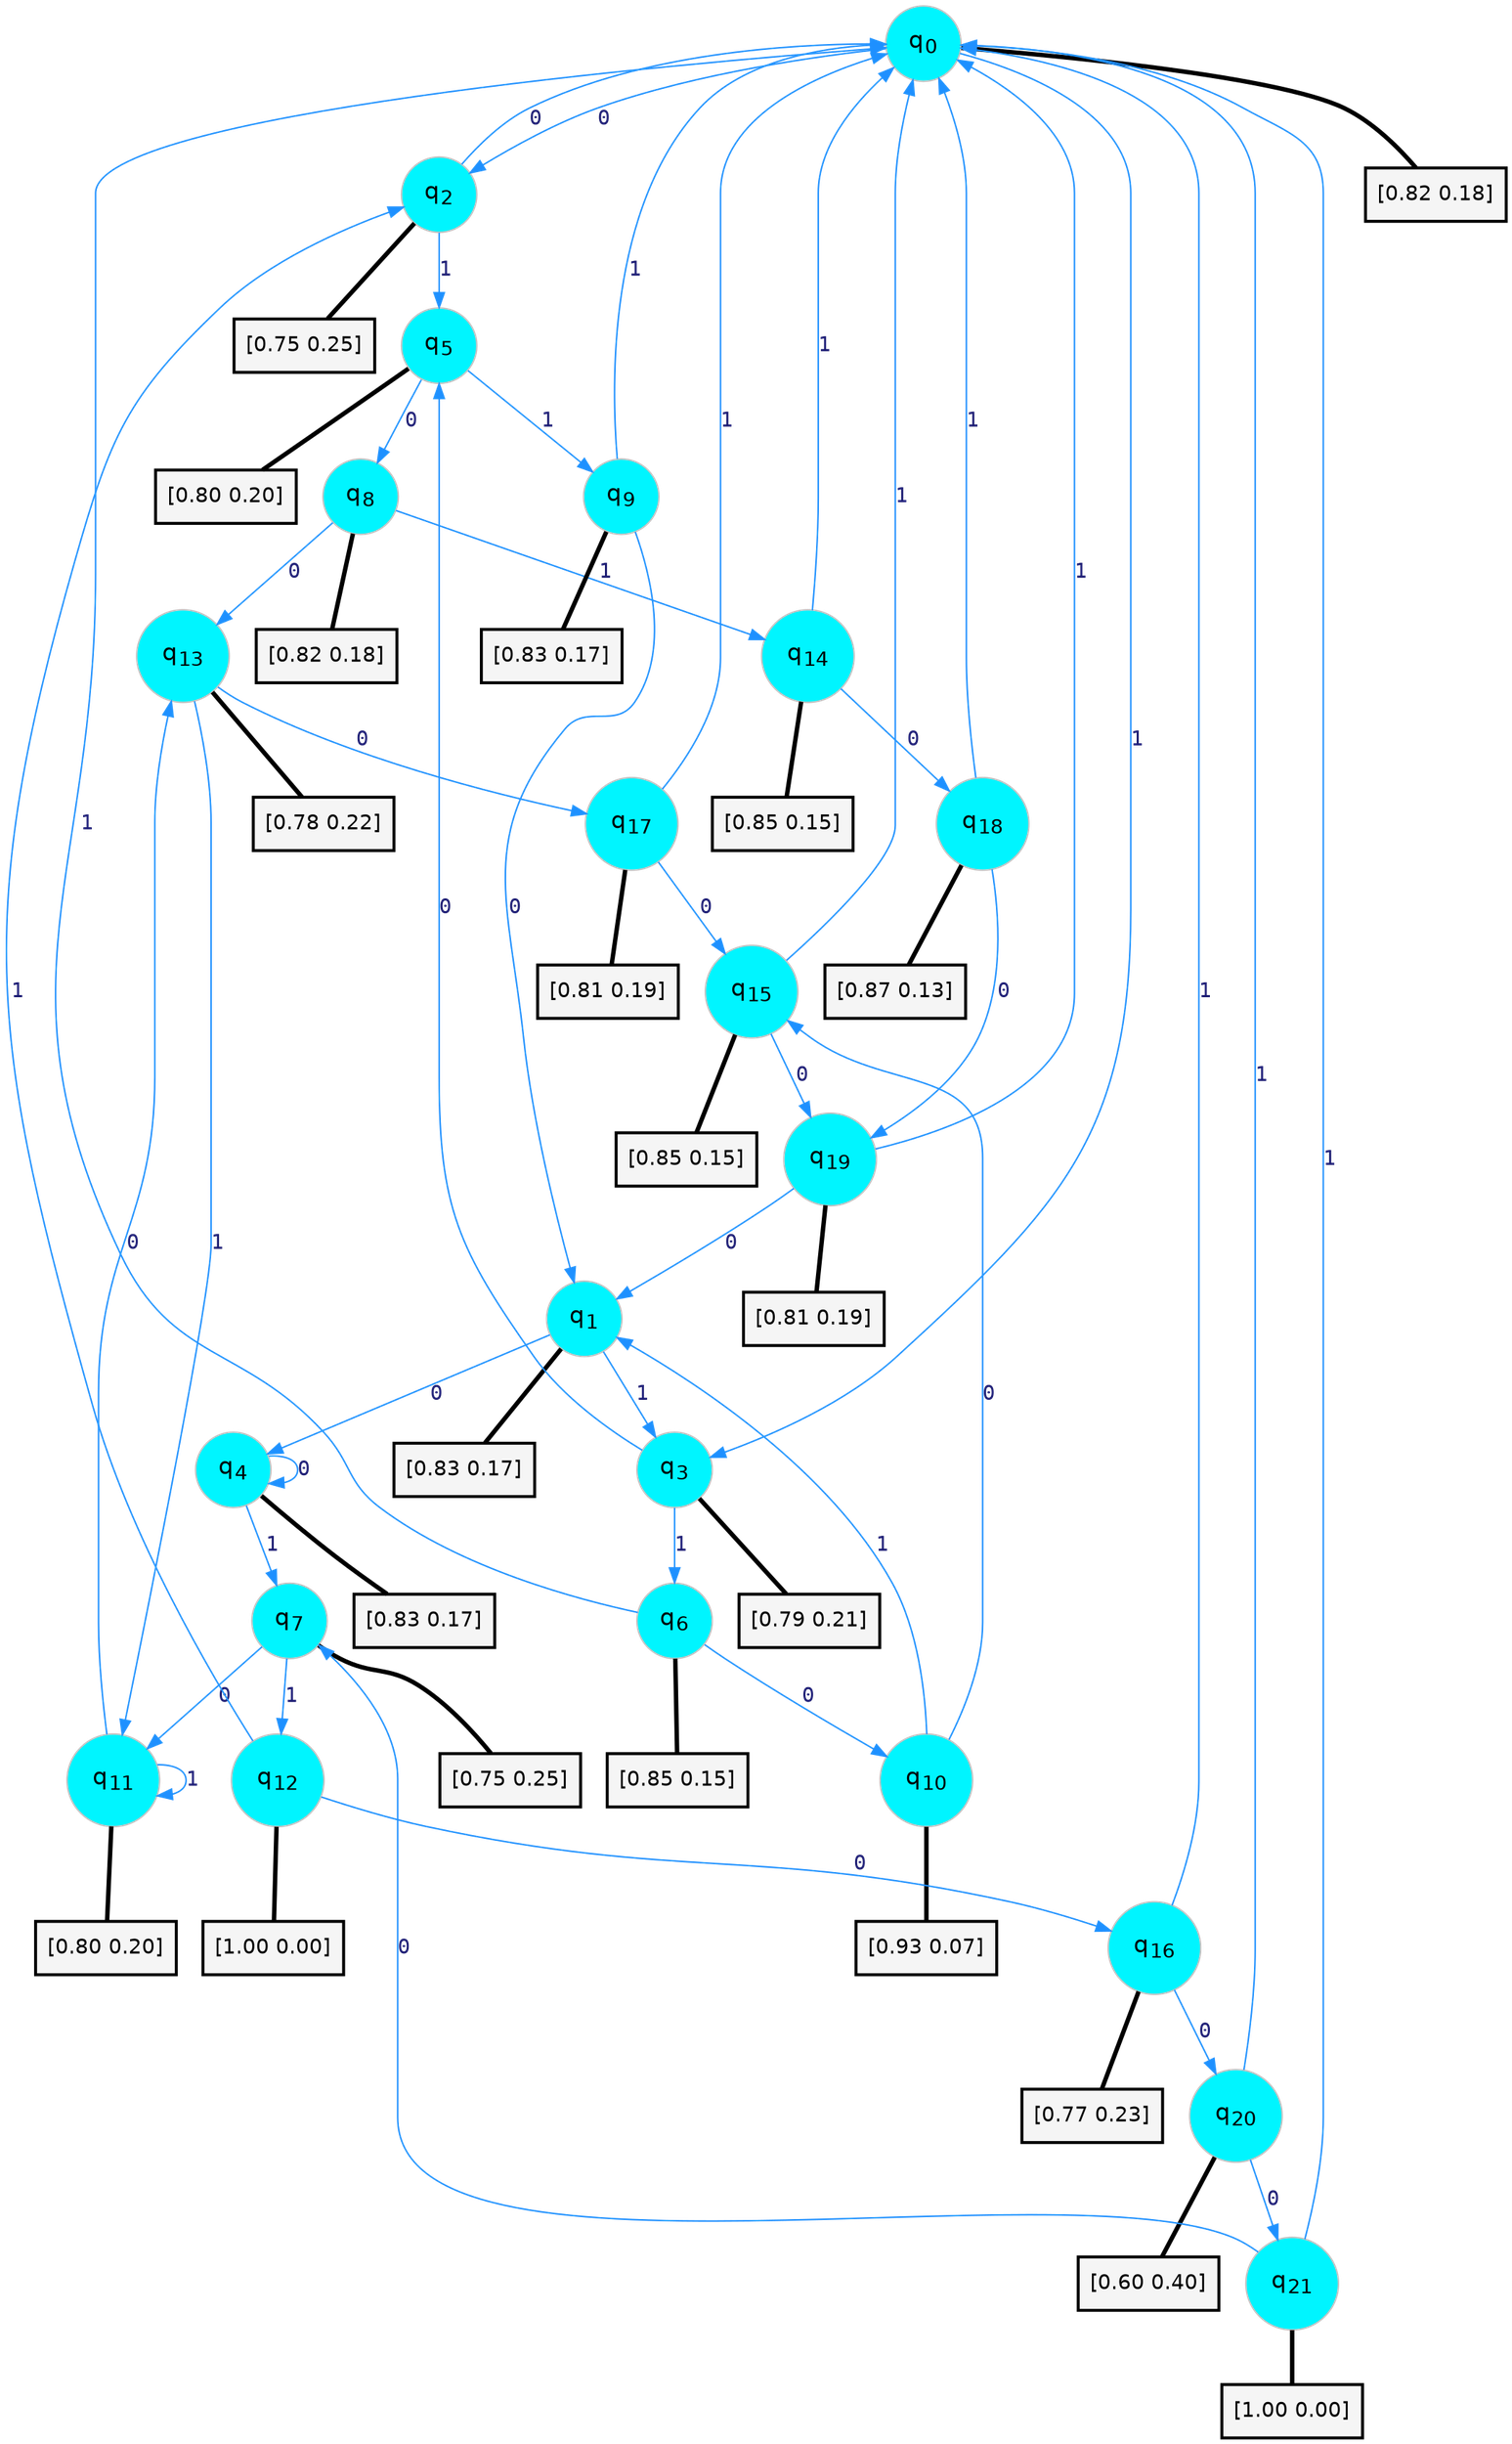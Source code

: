 digraph G {
graph [
bgcolor=transparent, dpi=300, rankdir=TD, size="40,25"];
node [
color=gray, fillcolor=turquoise1, fontcolor=black, fontname=Helvetica, fontsize=16, fontweight=bold, shape=circle, style=filled];
edge [
arrowsize=1, color=dodgerblue1, fontcolor=midnightblue, fontname=courier, fontweight=bold, penwidth=1, style=solid, weight=20];
0[label=<q<SUB>0</SUB>>];
1[label=<q<SUB>1</SUB>>];
2[label=<q<SUB>2</SUB>>];
3[label=<q<SUB>3</SUB>>];
4[label=<q<SUB>4</SUB>>];
5[label=<q<SUB>5</SUB>>];
6[label=<q<SUB>6</SUB>>];
7[label=<q<SUB>7</SUB>>];
8[label=<q<SUB>8</SUB>>];
9[label=<q<SUB>9</SUB>>];
10[label=<q<SUB>10</SUB>>];
11[label=<q<SUB>11</SUB>>];
12[label=<q<SUB>12</SUB>>];
13[label=<q<SUB>13</SUB>>];
14[label=<q<SUB>14</SUB>>];
15[label=<q<SUB>15</SUB>>];
16[label=<q<SUB>16</SUB>>];
17[label=<q<SUB>17</SUB>>];
18[label=<q<SUB>18</SUB>>];
19[label=<q<SUB>19</SUB>>];
20[label=<q<SUB>20</SUB>>];
21[label=<q<SUB>21</SUB>>];
22[label="[0.82 0.18]", shape=box,fontcolor=black, fontname=Helvetica, fontsize=14, penwidth=2, fillcolor=whitesmoke,color=black];
23[label="[0.83 0.17]", shape=box,fontcolor=black, fontname=Helvetica, fontsize=14, penwidth=2, fillcolor=whitesmoke,color=black];
24[label="[0.75 0.25]", shape=box,fontcolor=black, fontname=Helvetica, fontsize=14, penwidth=2, fillcolor=whitesmoke,color=black];
25[label="[0.79 0.21]", shape=box,fontcolor=black, fontname=Helvetica, fontsize=14, penwidth=2, fillcolor=whitesmoke,color=black];
26[label="[0.83 0.17]", shape=box,fontcolor=black, fontname=Helvetica, fontsize=14, penwidth=2, fillcolor=whitesmoke,color=black];
27[label="[0.80 0.20]", shape=box,fontcolor=black, fontname=Helvetica, fontsize=14, penwidth=2, fillcolor=whitesmoke,color=black];
28[label="[0.85 0.15]", shape=box,fontcolor=black, fontname=Helvetica, fontsize=14, penwidth=2, fillcolor=whitesmoke,color=black];
29[label="[0.75 0.25]", shape=box,fontcolor=black, fontname=Helvetica, fontsize=14, penwidth=2, fillcolor=whitesmoke,color=black];
30[label="[0.82 0.18]", shape=box,fontcolor=black, fontname=Helvetica, fontsize=14, penwidth=2, fillcolor=whitesmoke,color=black];
31[label="[0.83 0.17]", shape=box,fontcolor=black, fontname=Helvetica, fontsize=14, penwidth=2, fillcolor=whitesmoke,color=black];
32[label="[0.93 0.07]", shape=box,fontcolor=black, fontname=Helvetica, fontsize=14, penwidth=2, fillcolor=whitesmoke,color=black];
33[label="[0.80 0.20]", shape=box,fontcolor=black, fontname=Helvetica, fontsize=14, penwidth=2, fillcolor=whitesmoke,color=black];
34[label="[1.00 0.00]", shape=box,fontcolor=black, fontname=Helvetica, fontsize=14, penwidth=2, fillcolor=whitesmoke,color=black];
35[label="[0.78 0.22]", shape=box,fontcolor=black, fontname=Helvetica, fontsize=14, penwidth=2, fillcolor=whitesmoke,color=black];
36[label="[0.85 0.15]", shape=box,fontcolor=black, fontname=Helvetica, fontsize=14, penwidth=2, fillcolor=whitesmoke,color=black];
37[label="[0.85 0.15]", shape=box,fontcolor=black, fontname=Helvetica, fontsize=14, penwidth=2, fillcolor=whitesmoke,color=black];
38[label="[0.77 0.23]", shape=box,fontcolor=black, fontname=Helvetica, fontsize=14, penwidth=2, fillcolor=whitesmoke,color=black];
39[label="[0.81 0.19]", shape=box,fontcolor=black, fontname=Helvetica, fontsize=14, penwidth=2, fillcolor=whitesmoke,color=black];
40[label="[0.87 0.13]", shape=box,fontcolor=black, fontname=Helvetica, fontsize=14, penwidth=2, fillcolor=whitesmoke,color=black];
41[label="[0.81 0.19]", shape=box,fontcolor=black, fontname=Helvetica, fontsize=14, penwidth=2, fillcolor=whitesmoke,color=black];
42[label="[0.60 0.40]", shape=box,fontcolor=black, fontname=Helvetica, fontsize=14, penwidth=2, fillcolor=whitesmoke,color=black];
43[label="[1.00 0.00]", shape=box,fontcolor=black, fontname=Helvetica, fontsize=14, penwidth=2, fillcolor=whitesmoke,color=black];
0->2 [label=0];
0->3 [label=1];
0->22 [arrowhead=none, penwidth=3,color=black];
1->4 [label=0];
1->3 [label=1];
1->23 [arrowhead=none, penwidth=3,color=black];
2->0 [label=0];
2->5 [label=1];
2->24 [arrowhead=none, penwidth=3,color=black];
3->5 [label=0];
3->6 [label=1];
3->25 [arrowhead=none, penwidth=3,color=black];
4->4 [label=0];
4->7 [label=1];
4->26 [arrowhead=none, penwidth=3,color=black];
5->8 [label=0];
5->9 [label=1];
5->27 [arrowhead=none, penwidth=3,color=black];
6->10 [label=0];
6->0 [label=1];
6->28 [arrowhead=none, penwidth=3,color=black];
7->11 [label=0];
7->12 [label=1];
7->29 [arrowhead=none, penwidth=3,color=black];
8->13 [label=0];
8->14 [label=1];
8->30 [arrowhead=none, penwidth=3,color=black];
9->1 [label=0];
9->0 [label=1];
9->31 [arrowhead=none, penwidth=3,color=black];
10->15 [label=0];
10->1 [label=1];
10->32 [arrowhead=none, penwidth=3,color=black];
11->13 [label=0];
11->11 [label=1];
11->33 [arrowhead=none, penwidth=3,color=black];
12->16 [label=0];
12->2 [label=1];
12->34 [arrowhead=none, penwidth=3,color=black];
13->17 [label=0];
13->11 [label=1];
13->35 [arrowhead=none, penwidth=3,color=black];
14->18 [label=0];
14->0 [label=1];
14->36 [arrowhead=none, penwidth=3,color=black];
15->19 [label=0];
15->0 [label=1];
15->37 [arrowhead=none, penwidth=3,color=black];
16->20 [label=0];
16->0 [label=1];
16->38 [arrowhead=none, penwidth=3,color=black];
17->15 [label=0];
17->0 [label=1];
17->39 [arrowhead=none, penwidth=3,color=black];
18->19 [label=0];
18->0 [label=1];
18->40 [arrowhead=none, penwidth=3,color=black];
19->1 [label=0];
19->0 [label=1];
19->41 [arrowhead=none, penwidth=3,color=black];
20->21 [label=0];
20->0 [label=1];
20->42 [arrowhead=none, penwidth=3,color=black];
21->7 [label=0];
21->0 [label=1];
21->43 [arrowhead=none, penwidth=3,color=black];
}
